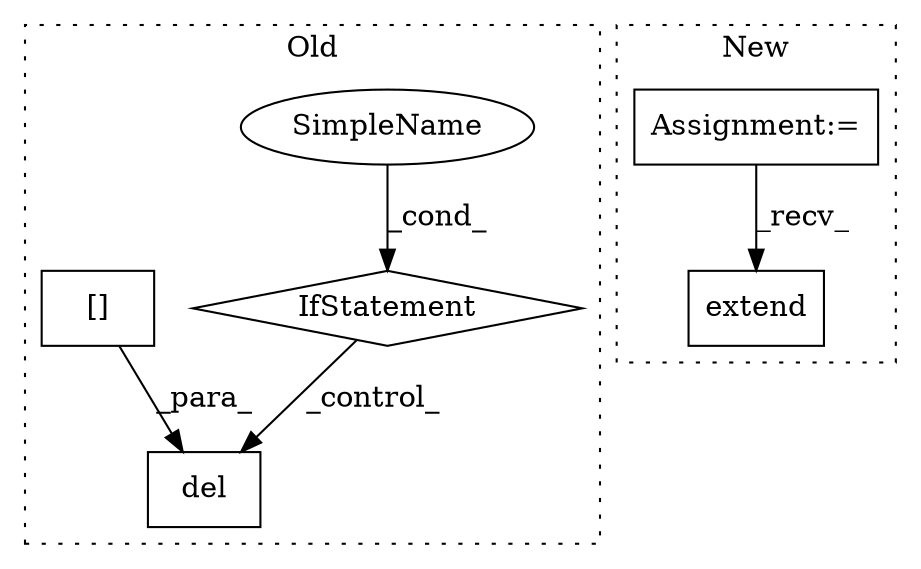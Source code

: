 digraph G {
subgraph cluster0 {
1 [label="del" a="32" s="2344,2357" l="4,1" shape="box"];
3 [label="IfStatement" a="25" s="2280,2301" l="4,2" shape="diamond"];
4 [label="SimpleName" a="42" s="" l="" shape="ellipse"];
6 [label="[]" a="2" s="2348,2356" l="5,1" shape="box"];
label = "Old";
style="dotted";
}
subgraph cluster1 {
2 [label="extend" a="32" s="1998,2036" l="7,1" shape="box"];
5 [label="Assignment:=" a="7" s="1620" l="1" shape="box"];
label = "New";
style="dotted";
}
3 -> 1 [label="_control_"];
4 -> 3 [label="_cond_"];
5 -> 2 [label="_recv_"];
6 -> 1 [label="_para_"];
}